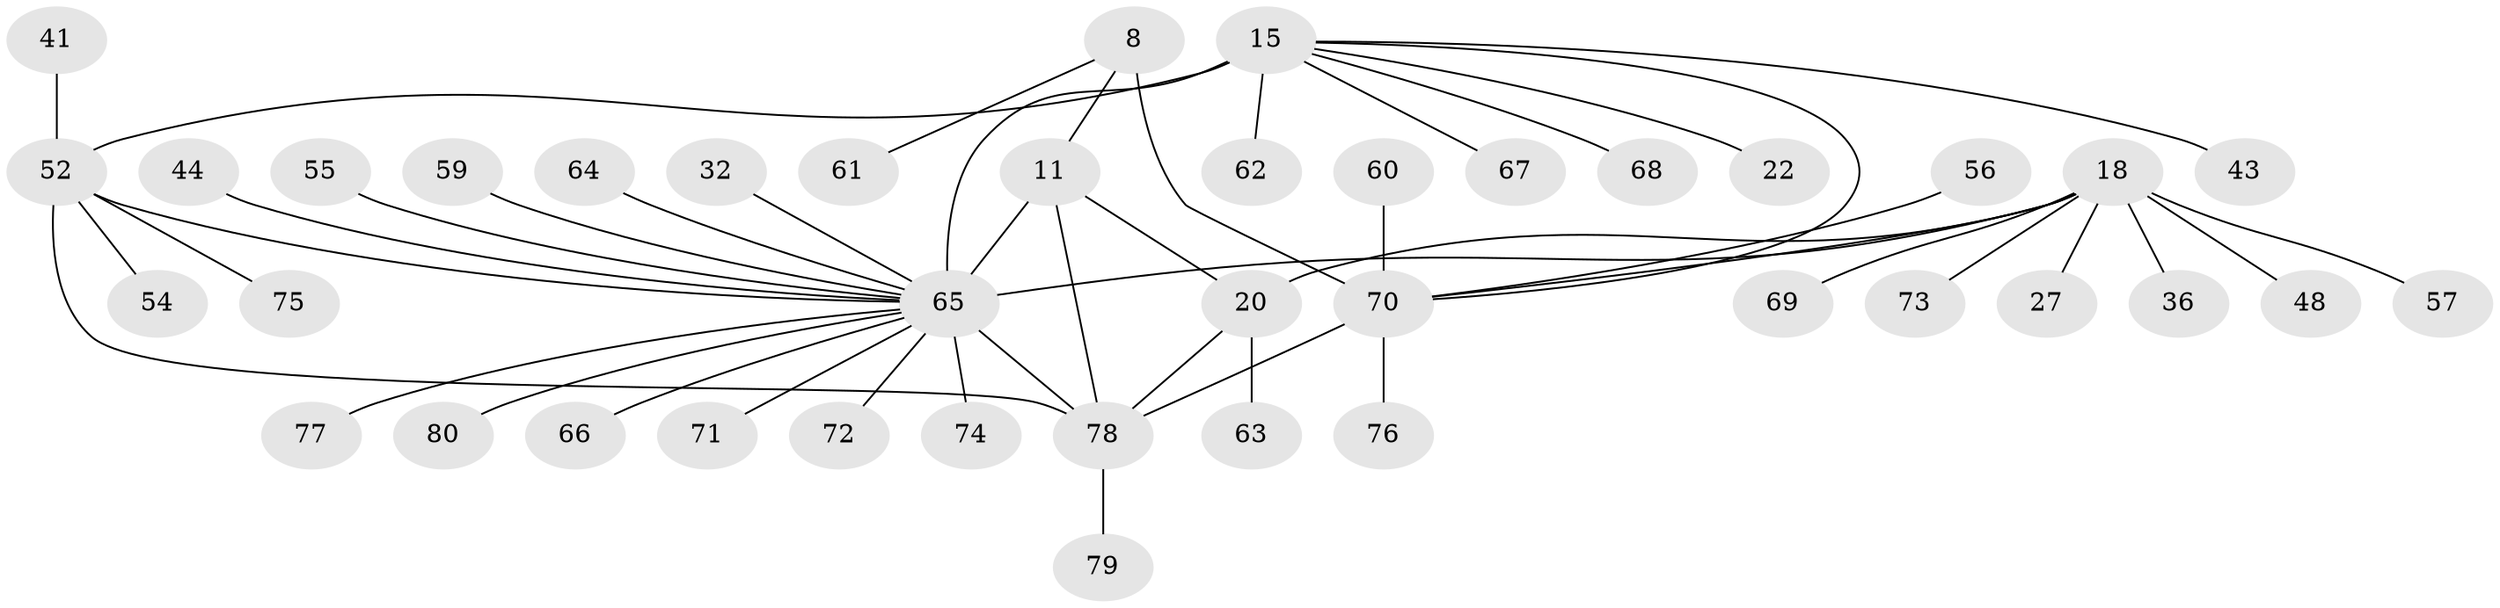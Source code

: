 // original degree distribution, {11: 0.025, 6: 0.05, 4: 0.025, 5: 0.0375, 10: 0.0125, 3: 0.025, 9: 0.0125, 8: 0.0375, 7: 0.025, 2: 0.225, 1: 0.525}
// Generated by graph-tools (version 1.1) at 2025/54/03/09/25 04:54:57]
// undirected, 40 vertices, 47 edges
graph export_dot {
graph [start="1"]
  node [color=gray90,style=filled];
  8 [super="+6"];
  11 [super="+9"];
  15 [super="+14"];
  18 [super="+17"];
  20 [super="+19"];
  22;
  27 [super="+24"];
  32;
  36 [super="+35"];
  41;
  43;
  44;
  48;
  52 [super="+33+3+38"];
  54;
  55 [super="+39"];
  56;
  57 [super="+37"];
  59 [super="+46"];
  60 [super="+21"];
  61;
  62;
  63;
  64;
  65 [super="+12+25+49+28+30"];
  66;
  67 [super="+58"];
  68 [super="+40"];
  69;
  70 [super="+7+26+42+50"];
  71;
  72;
  73;
  74;
  75;
  76;
  77 [super="+47"];
  78 [super="+45+53"];
  79;
  80;
  8 -- 11;
  8 -- 61;
  8 -- 70 [weight=4];
  11 -- 20;
  11 -- 65 [weight=4];
  11 -- 78;
  15 -- 43;
  15 -- 52;
  15 -- 22;
  15 -- 62;
  15 -- 68;
  15 -- 67;
  15 -- 65 [weight=5];
  15 -- 70;
  18 -- 20 [weight=4];
  18 -- 65 [weight=3];
  18 -- 69;
  18 -- 73;
  18 -- 48;
  18 -- 27;
  18 -- 36;
  18 -- 57;
  18 -- 70;
  20 -- 63;
  20 -- 78;
  32 -- 65;
  41 -- 52;
  44 -- 65;
  52 -- 65;
  52 -- 54;
  52 -- 75;
  52 -- 78 [weight=4];
  55 -- 65;
  56 -- 70;
  59 -- 65;
  60 -- 70;
  64 -- 65;
  65 -- 72;
  65 -- 77;
  65 -- 80;
  65 -- 66;
  65 -- 71;
  65 -- 74;
  65 -- 78;
  70 -- 76;
  70 -- 78;
  78 -- 79;
}
